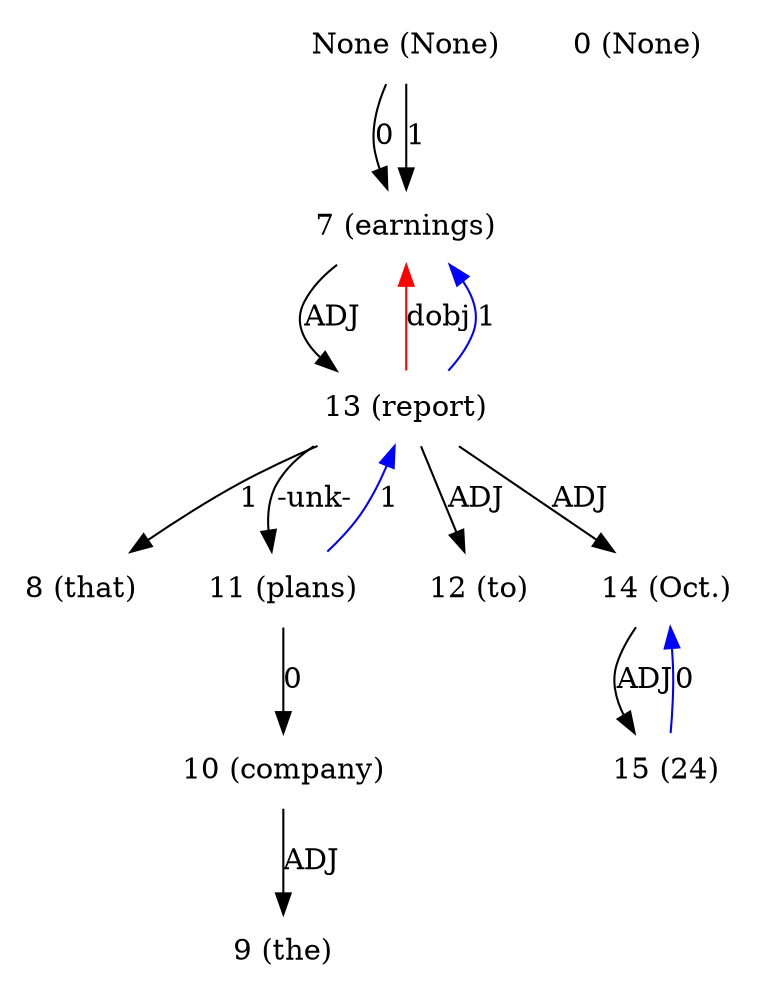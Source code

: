 digraph G{
edge [dir=forward]
node [shape=plaintext]

None [label="None (None)"]
None -> 7 [label="0"]
None [label="None (None)"]
None -> 7 [label="1"]
0 [label="0 (None)"]
7 [label="7 (earnings)"]
7 -> 13 [label="ADJ"]
13 -> 7 [label="dobj", color="red"]
8 [label="8 (that)"]
9 [label="9 (the)"]
10 [label="10 (company)"]
10 -> 9 [label="ADJ"]
11 [label="11 (plans)"]
11 -> 13 [label="1", color="blue"]
11 -> 10 [label="0"]
12 [label="12 (to)"]
13 [label="13 (report)"]
13 -> 8 [label="1"]
13 -> 7 [label="1", color="blue"]
13 -> 11 [label="-unk-"]
13 -> 12 [label="ADJ"]
13 -> 14 [label="ADJ"]
14 [label="14 (Oct.)"]
14 -> 15 [label="ADJ"]
15 [label="15 (24)"]
15 -> 14 [label="0", color="blue"]
}
